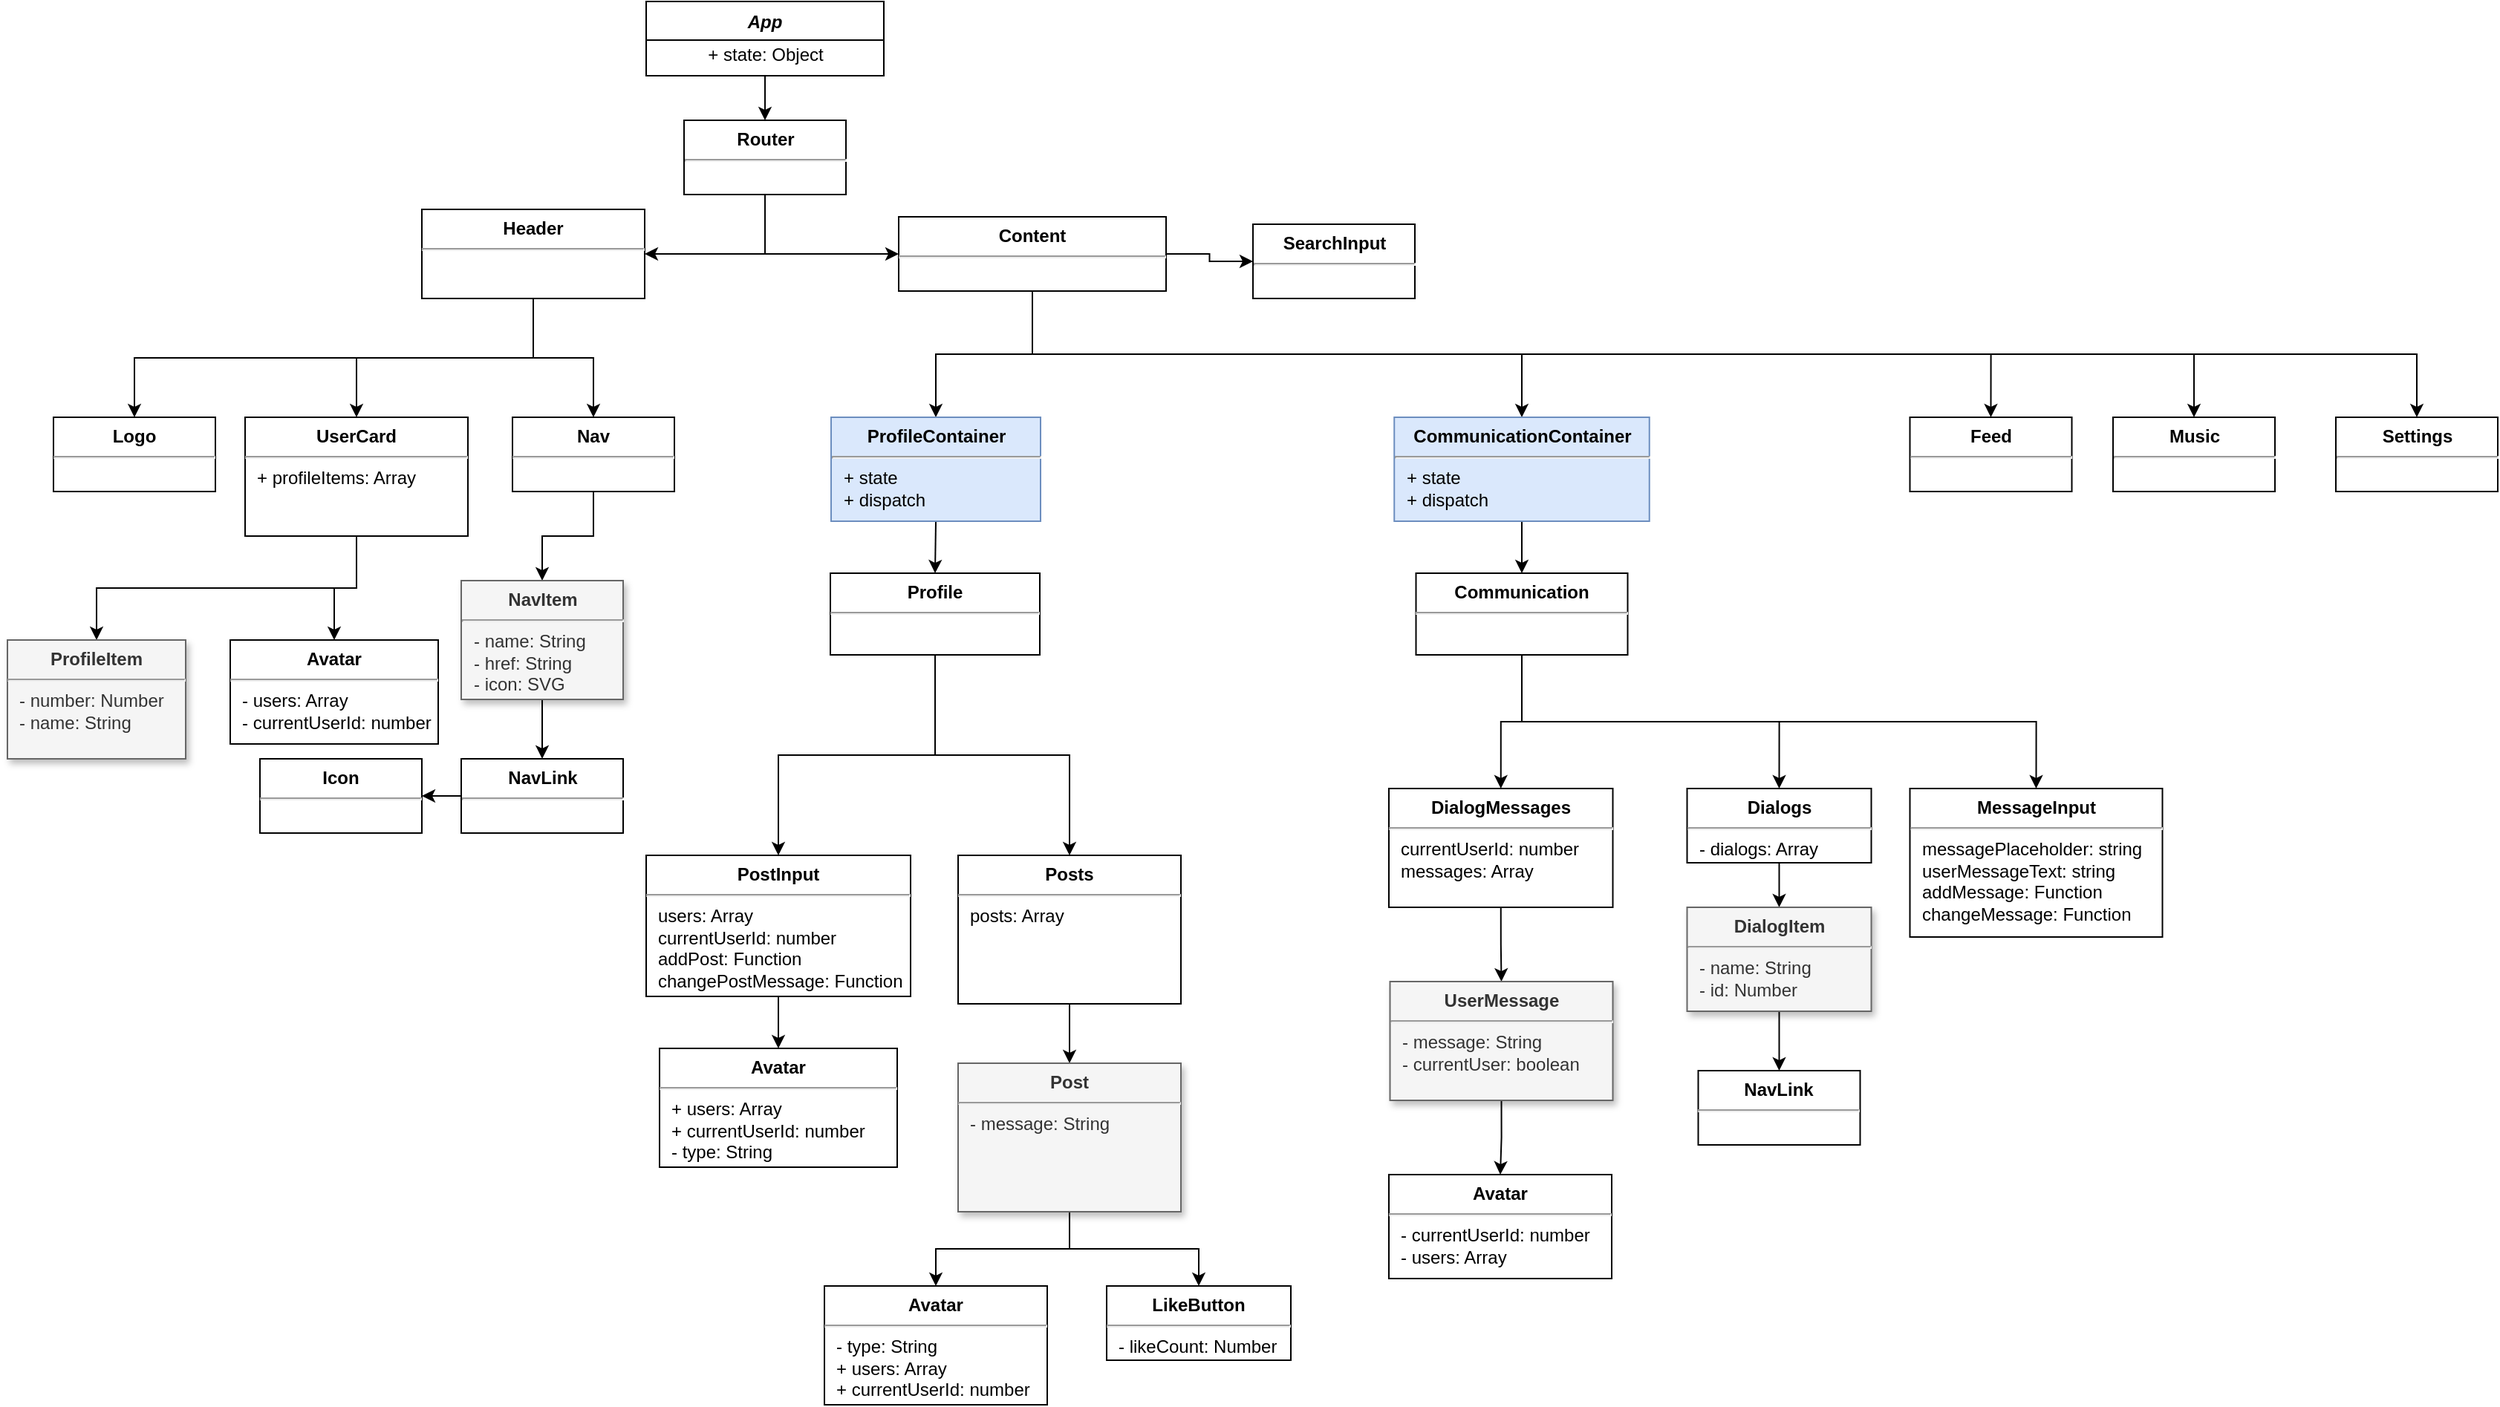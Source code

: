 <mxfile version="14.4.7" type="github">
  <diagram id="C5RBs43oDa-KdzZeNtuy" name="Page-1">
    <mxGraphModel dx="2178" dy="923" grid="1" gridSize="10" guides="1" tooltips="1" connect="1" arrows="1" fold="1" page="1" pageScale="1" pageWidth="827" pageHeight="1169" math="0" shadow="0">
      <root>
        <mxCell id="WIyWlLk6GJQsqaUBKTNV-0" />
        <mxCell id="WIyWlLk6GJQsqaUBKTNV-1" parent="WIyWlLk6GJQsqaUBKTNV-0" />
        <mxCell id="IoR6Snpq3EkC3o9elw1q-48" style="edgeStyle=orthogonalEdgeStyle;rounded=0;orthogonalLoop=1;jettySize=auto;html=1;exitX=0.5;exitY=1;exitDx=0;exitDy=0;entryX=0.5;entryY=0;entryDx=0;entryDy=0;" edge="1" parent="WIyWlLk6GJQsqaUBKTNV-1" source="zkfFHV4jXpPFQw0GAbJ--0" target="IoR6Snpq3EkC3o9elw1q-46">
          <mxGeometry relative="1" as="geometry" />
        </mxCell>
        <mxCell id="zkfFHV4jXpPFQw0GAbJ--0" value="App" style="swimlane;fontStyle=3;align=center;verticalAlign=top;childLayout=stackLayout;horizontal=1;startSize=26;horizontalStack=0;resizeParent=1;resizeLast=0;collapsible=1;marginBottom=0;rounded=0;shadow=0;strokeWidth=1;" parent="WIyWlLk6GJQsqaUBKTNV-1" vertex="1">
          <mxGeometry x="290" y="10" width="160" height="50" as="geometry">
            <mxRectangle x="230" y="140" width="160" height="26" as="alternateBounds" />
          </mxGeometry>
        </mxCell>
        <mxCell id="IoR6Snpq3EkC3o9elw1q-10" value="+ state: Object" style="text;html=1;align=center;verticalAlign=middle;resizable=0;points=[];autosize=1;" vertex="1" parent="zkfFHV4jXpPFQw0GAbJ--0">
          <mxGeometry y="26" width="160" height="20" as="geometry" />
        </mxCell>
        <mxCell id="IoR6Snpq3EkC3o9elw1q-23" style="edgeStyle=orthogonalEdgeStyle;rounded=0;orthogonalLoop=1;jettySize=auto;html=1;exitX=0.5;exitY=1;exitDx=0;exitDy=0;entryX=0.5;entryY=0;entryDx=0;entryDy=0;" edge="1" parent="WIyWlLk6GJQsqaUBKTNV-1" source="IoR6Snpq3EkC3o9elw1q-1" target="IoR6Snpq3EkC3o9elw1q-8">
          <mxGeometry relative="1" as="geometry" />
        </mxCell>
        <mxCell id="IoR6Snpq3EkC3o9elw1q-24" style="edgeStyle=orthogonalEdgeStyle;rounded=0;orthogonalLoop=1;jettySize=auto;html=1;exitX=0.5;exitY=1;exitDx=0;exitDy=0;entryX=0.5;entryY=0;entryDx=0;entryDy=0;" edge="1" parent="WIyWlLk6GJQsqaUBKTNV-1" source="IoR6Snpq3EkC3o9elw1q-1" target="IoR6Snpq3EkC3o9elw1q-11">
          <mxGeometry relative="1" as="geometry" />
        </mxCell>
        <mxCell id="IoR6Snpq3EkC3o9elw1q-25" style="edgeStyle=orthogonalEdgeStyle;rounded=0;orthogonalLoop=1;jettySize=auto;html=1;exitX=0.5;exitY=1;exitDx=0;exitDy=0;entryX=0.5;entryY=0;entryDx=0;entryDy=0;" edge="1" parent="WIyWlLk6GJQsqaUBKTNV-1" source="IoR6Snpq3EkC3o9elw1q-1" target="IoR6Snpq3EkC3o9elw1q-13">
          <mxGeometry relative="1" as="geometry" />
        </mxCell>
        <mxCell id="IoR6Snpq3EkC3o9elw1q-1" value="&lt;p style=&quot;margin: 0px ; margin-top: 6px ; text-align: center&quot;&gt;&lt;b&gt;Header&lt;/b&gt;&lt;/p&gt;&lt;hr&gt;&lt;p style=&quot;margin: 0px ; margin-left: 8px&quot;&gt;&lt;br&gt;&lt;/p&gt;" style="align=left;overflow=fill;html=1;dropTarget=0;" vertex="1" parent="WIyWlLk6GJQsqaUBKTNV-1">
          <mxGeometry x="139" y="150" width="150" height="60" as="geometry" />
        </mxCell>
        <mxCell id="IoR6Snpq3EkC3o9elw1q-52" style="edgeStyle=orthogonalEdgeStyle;rounded=0;orthogonalLoop=1;jettySize=auto;html=1;exitX=1;exitY=0.5;exitDx=0;exitDy=0;entryX=0;entryY=0.5;entryDx=0;entryDy=0;" edge="1" parent="WIyWlLk6GJQsqaUBKTNV-1" source="IoR6Snpq3EkC3o9elw1q-4" target="IoR6Snpq3EkC3o9elw1q-51">
          <mxGeometry relative="1" as="geometry" />
        </mxCell>
        <mxCell id="IoR6Snpq3EkC3o9elw1q-58" style="edgeStyle=orthogonalEdgeStyle;rounded=0;orthogonalLoop=1;jettySize=auto;html=1;exitX=0.5;exitY=1;exitDx=0;exitDy=0;entryX=0.5;entryY=0;entryDx=0;entryDy=0;" edge="1" parent="WIyWlLk6GJQsqaUBKTNV-1" source="IoR6Snpq3EkC3o9elw1q-4" target="IoR6Snpq3EkC3o9elw1q-57">
          <mxGeometry relative="1" as="geometry" />
        </mxCell>
        <mxCell id="IoR6Snpq3EkC3o9elw1q-59" style="edgeStyle=orthogonalEdgeStyle;rounded=0;orthogonalLoop=1;jettySize=auto;html=1;exitX=0.5;exitY=1;exitDx=0;exitDy=0;entryX=0.5;entryY=0;entryDx=0;entryDy=0;" edge="1" parent="WIyWlLk6GJQsqaUBKTNV-1" source="IoR6Snpq3EkC3o9elw1q-4" target="IoR6Snpq3EkC3o9elw1q-56">
          <mxGeometry relative="1" as="geometry" />
        </mxCell>
        <mxCell id="IoR6Snpq3EkC3o9elw1q-60" style="edgeStyle=orthogonalEdgeStyle;rounded=0;orthogonalLoop=1;jettySize=auto;html=1;exitX=0.5;exitY=1;exitDx=0;exitDy=0;entryX=0.5;entryY=0;entryDx=0;entryDy=0;" edge="1" parent="WIyWlLk6GJQsqaUBKTNV-1" source="IoR6Snpq3EkC3o9elw1q-4" target="IoR6Snpq3EkC3o9elw1q-55">
          <mxGeometry relative="1" as="geometry" />
        </mxCell>
        <mxCell id="IoR6Snpq3EkC3o9elw1q-95" style="edgeStyle=orthogonalEdgeStyle;rounded=0;orthogonalLoop=1;jettySize=auto;html=1;exitX=0.5;exitY=1;exitDx=0;exitDy=0;entryX=0.5;entryY=0;entryDx=0;entryDy=0;" edge="1" parent="WIyWlLk6GJQsqaUBKTNV-1" source="IoR6Snpq3EkC3o9elw1q-4" target="IoR6Snpq3EkC3o9elw1q-94">
          <mxGeometry relative="1" as="geometry" />
        </mxCell>
        <mxCell id="IoR6Snpq3EkC3o9elw1q-98" style="edgeStyle=orthogonalEdgeStyle;rounded=0;orthogonalLoop=1;jettySize=auto;html=1;exitX=0.5;exitY=1;exitDx=0;exitDy=0;entryX=0.5;entryY=0;entryDx=0;entryDy=0;" edge="1" parent="WIyWlLk6GJQsqaUBKTNV-1" source="IoR6Snpq3EkC3o9elw1q-4" target="IoR6Snpq3EkC3o9elw1q-97">
          <mxGeometry relative="1" as="geometry" />
        </mxCell>
        <mxCell id="IoR6Snpq3EkC3o9elw1q-4" value="&lt;p style=&quot;margin: 0px ; margin-top: 6px ; text-align: center&quot;&gt;&lt;b&gt;Content&lt;/b&gt;&lt;/p&gt;&lt;hr&gt;&lt;p style=&quot;margin: 0px ; margin-left: 8px&quot;&gt;&lt;br&gt;&lt;/p&gt;" style="align=left;overflow=fill;html=1;dropTarget=0;" vertex="1" parent="WIyWlLk6GJQsqaUBKTNV-1">
          <mxGeometry x="460" y="155" width="180" height="50" as="geometry" />
        </mxCell>
        <mxCell id="IoR6Snpq3EkC3o9elw1q-8" value="&lt;p style=&quot;margin: 0px ; margin-top: 6px ; text-align: center&quot;&gt;&lt;b&gt;Logo&lt;/b&gt;&lt;/p&gt;&lt;hr&gt;&lt;p style=&quot;margin: 0px ; margin-left: 8px&quot;&gt;&lt;br&gt;&lt;/p&gt;" style="align=left;overflow=fill;html=1;dropTarget=0;" vertex="1" parent="WIyWlLk6GJQsqaUBKTNV-1">
          <mxGeometry x="-109" y="290" width="109" height="50" as="geometry" />
        </mxCell>
        <mxCell id="IoR6Snpq3EkC3o9elw1q-32" style="edgeStyle=orthogonalEdgeStyle;rounded=0;orthogonalLoop=1;jettySize=auto;html=1;exitX=0.5;exitY=1;exitDx=0;exitDy=0;entryX=0.5;entryY=0;entryDx=0;entryDy=0;" edge="1" parent="WIyWlLk6GJQsqaUBKTNV-1" source="IoR6Snpq3EkC3o9elw1q-11" target="IoR6Snpq3EkC3o9elw1q-30">
          <mxGeometry relative="1" as="geometry" />
        </mxCell>
        <mxCell id="IoR6Snpq3EkC3o9elw1q-33" style="edgeStyle=orthogonalEdgeStyle;rounded=0;orthogonalLoop=1;jettySize=auto;html=1;exitX=0.5;exitY=1;exitDx=0;exitDy=0;entryX=0.5;entryY=0;entryDx=0;entryDy=0;" edge="1" parent="WIyWlLk6GJQsqaUBKTNV-1" source="IoR6Snpq3EkC3o9elw1q-11" target="IoR6Snpq3EkC3o9elw1q-28">
          <mxGeometry relative="1" as="geometry" />
        </mxCell>
        <mxCell id="IoR6Snpq3EkC3o9elw1q-11" value="&lt;p style=&quot;margin: 0px ; margin-top: 6px ; text-align: center&quot;&gt;&lt;b&gt;UserCard&lt;/b&gt;&lt;/p&gt;&lt;hr&gt;&lt;p style=&quot;margin: 0px ; margin-left: 8px&quot;&gt;+ profileItems: Array&lt;/p&gt;" style="align=left;overflow=fill;html=1;dropTarget=0;" vertex="1" parent="WIyWlLk6GJQsqaUBKTNV-1">
          <mxGeometry x="20" y="290" width="150" height="80" as="geometry" />
        </mxCell>
        <mxCell id="IoR6Snpq3EkC3o9elw1q-39" style="edgeStyle=orthogonalEdgeStyle;rounded=0;orthogonalLoop=1;jettySize=auto;html=1;exitX=0.5;exitY=1;exitDx=0;exitDy=0;entryX=0.5;entryY=0;entryDx=0;entryDy=0;" edge="1" parent="WIyWlLk6GJQsqaUBKTNV-1" source="IoR6Snpq3EkC3o9elw1q-13" target="IoR6Snpq3EkC3o9elw1q-37">
          <mxGeometry relative="1" as="geometry" />
        </mxCell>
        <mxCell id="IoR6Snpq3EkC3o9elw1q-13" value="&lt;p style=&quot;margin: 0px ; margin-top: 6px ; text-align: center&quot;&gt;&lt;b&gt;Nav&lt;/b&gt;&lt;/p&gt;&lt;hr&gt;&lt;p style=&quot;margin: 0px ; margin-left: 8px&quot;&gt;&lt;br&gt;&lt;/p&gt;" style="align=left;overflow=fill;html=1;dropTarget=0;" vertex="1" parent="WIyWlLk6GJQsqaUBKTNV-1">
          <mxGeometry x="200" y="290" width="109" height="50" as="geometry" />
        </mxCell>
        <mxCell id="IoR6Snpq3EkC3o9elw1q-28" value="&lt;p style=&quot;margin: 0px ; margin-top: 6px ; text-align: center&quot;&gt;&lt;b&gt;ProfileItem&lt;/b&gt;&lt;/p&gt;&lt;hr&gt;&lt;p style=&quot;margin: 0px ; margin-left: 8px&quot;&gt;- number: Number&lt;/p&gt;&lt;p style=&quot;margin: 0px ; margin-left: 8px&quot;&gt;- name: String&lt;/p&gt;" style="align=left;overflow=fill;html=1;dropTarget=0;rounded=0;glass=0;shadow=1;sketch=0;fillColor=#f5f5f5;strokeColor=#666666;fontColor=#333333;" vertex="1" parent="WIyWlLk6GJQsqaUBKTNV-1">
          <mxGeometry x="-140" y="440" width="120" height="80" as="geometry" />
        </mxCell>
        <mxCell id="IoR6Snpq3EkC3o9elw1q-30" value="&lt;p style=&quot;margin: 0px ; margin-top: 6px ; text-align: center&quot;&gt;&lt;b&gt;Avatar&lt;/b&gt;&lt;/p&gt;&lt;hr&gt;&lt;p style=&quot;margin: 0px ; margin-left: 8px&quot;&gt;- users: Array&lt;/p&gt;&lt;p style=&quot;margin: 0px ; margin-left: 8px&quot;&gt;- currentUserId: number&lt;/p&gt;" style="align=left;overflow=fill;html=1;dropTarget=0;" vertex="1" parent="WIyWlLk6GJQsqaUBKTNV-1">
          <mxGeometry x="10" y="440" width="140" height="70" as="geometry" />
        </mxCell>
        <mxCell id="IoR6Snpq3EkC3o9elw1q-42" style="edgeStyle=orthogonalEdgeStyle;rounded=0;orthogonalLoop=1;jettySize=auto;html=1;exitX=0.5;exitY=1;exitDx=0;exitDy=0;entryX=0.5;entryY=0;entryDx=0;entryDy=0;" edge="1" parent="WIyWlLk6GJQsqaUBKTNV-1" source="IoR6Snpq3EkC3o9elw1q-37" target="IoR6Snpq3EkC3o9elw1q-40">
          <mxGeometry relative="1" as="geometry" />
        </mxCell>
        <mxCell id="IoR6Snpq3EkC3o9elw1q-37" value="&lt;p style=&quot;margin: 0px ; margin-top: 6px ; text-align: center&quot;&gt;&lt;b&gt;NavItem&lt;/b&gt;&lt;/p&gt;&lt;hr&gt;&lt;p style=&quot;margin: 0px ; margin-left: 8px&quot;&gt;- name: String&lt;/p&gt;&lt;p style=&quot;margin: 0px ; margin-left: 8px&quot;&gt;- href: String&lt;/p&gt;&lt;p style=&quot;margin: 0px ; margin-left: 8px&quot;&gt;- icon: SVG&lt;/p&gt;" style="align=left;overflow=fill;html=1;dropTarget=0;shadow=1;fillColor=#f5f5f5;strokeColor=#666666;fontColor=#333333;" vertex="1" parent="WIyWlLk6GJQsqaUBKTNV-1">
          <mxGeometry x="165.5" y="400" width="109" height="80" as="geometry" />
        </mxCell>
        <mxCell id="IoR6Snpq3EkC3o9elw1q-45" style="edgeStyle=orthogonalEdgeStyle;rounded=0;orthogonalLoop=1;jettySize=auto;html=1;exitX=0;exitY=0.5;exitDx=0;exitDy=0;entryX=1;entryY=0.5;entryDx=0;entryDy=0;" edge="1" parent="WIyWlLk6GJQsqaUBKTNV-1" source="IoR6Snpq3EkC3o9elw1q-40" target="IoR6Snpq3EkC3o9elw1q-43">
          <mxGeometry relative="1" as="geometry" />
        </mxCell>
        <mxCell id="IoR6Snpq3EkC3o9elw1q-40" value="&lt;p style=&quot;margin: 0px ; margin-top: 6px ; text-align: center&quot;&gt;&lt;b&gt;NavLink&lt;/b&gt;&lt;/p&gt;&lt;hr&gt;&lt;p style=&quot;margin: 0px ; margin-left: 8px&quot;&gt;&lt;br&gt;&lt;/p&gt;" style="align=left;overflow=fill;html=1;dropTarget=0;shadow=0;" vertex="1" parent="WIyWlLk6GJQsqaUBKTNV-1">
          <mxGeometry x="165.5" y="520" width="109" height="50" as="geometry" />
        </mxCell>
        <mxCell id="IoR6Snpq3EkC3o9elw1q-43" value="&lt;p style=&quot;margin: 0px ; margin-top: 6px ; text-align: center&quot;&gt;&lt;b&gt;Icon&lt;/b&gt;&lt;/p&gt;&lt;hr&gt;&lt;p style=&quot;margin: 0px ; margin-left: 8px&quot;&gt;&lt;br&gt;&lt;/p&gt;" style="align=left;overflow=fill;html=1;dropTarget=0;shadow=0;" vertex="1" parent="WIyWlLk6GJQsqaUBKTNV-1">
          <mxGeometry x="30" y="520" width="109" height="50" as="geometry" />
        </mxCell>
        <mxCell id="IoR6Snpq3EkC3o9elw1q-49" style="edgeStyle=orthogonalEdgeStyle;rounded=0;orthogonalLoop=1;jettySize=auto;html=1;exitX=0.5;exitY=1;exitDx=0;exitDy=0;entryX=1;entryY=0.5;entryDx=0;entryDy=0;" edge="1" parent="WIyWlLk6GJQsqaUBKTNV-1" source="IoR6Snpq3EkC3o9elw1q-46" target="IoR6Snpq3EkC3o9elw1q-1">
          <mxGeometry relative="1" as="geometry" />
        </mxCell>
        <mxCell id="IoR6Snpq3EkC3o9elw1q-50" style="edgeStyle=orthogonalEdgeStyle;rounded=0;orthogonalLoop=1;jettySize=auto;html=1;exitX=0.5;exitY=1;exitDx=0;exitDy=0;entryX=0;entryY=0.5;entryDx=0;entryDy=0;" edge="1" parent="WIyWlLk6GJQsqaUBKTNV-1" source="IoR6Snpq3EkC3o9elw1q-46" target="IoR6Snpq3EkC3o9elw1q-4">
          <mxGeometry relative="1" as="geometry" />
        </mxCell>
        <mxCell id="IoR6Snpq3EkC3o9elw1q-46" value="&lt;p style=&quot;margin: 0px ; margin-top: 6px ; text-align: center&quot;&gt;&lt;b&gt;Router&lt;/b&gt;&lt;/p&gt;&lt;hr&gt;&lt;p style=&quot;margin: 0px ; margin-left: 8px&quot;&gt;&lt;br&gt;&lt;/p&gt;" style="align=left;overflow=fill;html=1;dropTarget=0;" vertex="1" parent="WIyWlLk6GJQsqaUBKTNV-1">
          <mxGeometry x="315.5" y="90" width="109" height="50" as="geometry" />
        </mxCell>
        <mxCell id="IoR6Snpq3EkC3o9elw1q-51" value="&lt;p style=&quot;margin: 0px ; margin-top: 6px ; text-align: center&quot;&gt;&lt;b&gt;SearchInput&lt;/b&gt;&lt;/p&gt;&lt;hr&gt;&lt;p style=&quot;margin: 0px ; margin-left: 8px&quot;&gt;&lt;br&gt;&lt;/p&gt;" style="align=left;overflow=fill;html=1;dropTarget=0;" vertex="1" parent="WIyWlLk6GJQsqaUBKTNV-1">
          <mxGeometry x="698.5" y="160" width="109" height="50" as="geometry" />
        </mxCell>
        <mxCell id="IoR6Snpq3EkC3o9elw1q-64" style="edgeStyle=orthogonalEdgeStyle;rounded=0;orthogonalLoop=1;jettySize=auto;html=1;exitX=0.5;exitY=1;exitDx=0;exitDy=0;" edge="1" parent="WIyWlLk6GJQsqaUBKTNV-1" source="IoR6Snpq3EkC3o9elw1q-53" target="IoR6Snpq3EkC3o9elw1q-63">
          <mxGeometry relative="1" as="geometry" />
        </mxCell>
        <mxCell id="IoR6Snpq3EkC3o9elw1q-70" style="edgeStyle=orthogonalEdgeStyle;rounded=0;orthogonalLoop=1;jettySize=auto;html=1;exitX=0.5;exitY=1;exitDx=0;exitDy=0;entryX=0.5;entryY=0;entryDx=0;entryDy=0;" edge="1" parent="WIyWlLk6GJQsqaUBKTNV-1" source="IoR6Snpq3EkC3o9elw1q-53" target="IoR6Snpq3EkC3o9elw1q-69">
          <mxGeometry relative="1" as="geometry" />
        </mxCell>
        <mxCell id="IoR6Snpq3EkC3o9elw1q-53" value="&lt;p style=&quot;margin: 0px ; margin-top: 6px ; text-align: center&quot;&gt;&lt;b&gt;Profile&lt;/b&gt;&lt;/p&gt;&lt;hr&gt;&lt;p style=&quot;margin: 0px ; margin-left: 8px&quot;&gt;&lt;br&gt;&lt;/p&gt;" style="align=left;overflow=fill;html=1;dropTarget=0;" vertex="1" parent="WIyWlLk6GJQsqaUBKTNV-1">
          <mxGeometry x="414" y="395" width="141" height="55" as="geometry" />
        </mxCell>
        <mxCell id="IoR6Snpq3EkC3o9elw1q-76" style="edgeStyle=orthogonalEdgeStyle;rounded=0;orthogonalLoop=1;jettySize=auto;html=1;exitX=0.5;exitY=1;exitDx=0;exitDy=0;entryX=0.5;entryY=0;entryDx=0;entryDy=0;" edge="1" parent="WIyWlLk6GJQsqaUBKTNV-1" source="IoR6Snpq3EkC3o9elw1q-54" target="IoR6Snpq3EkC3o9elw1q-75">
          <mxGeometry relative="1" as="geometry" />
        </mxCell>
        <mxCell id="IoR6Snpq3EkC3o9elw1q-78" style="edgeStyle=orthogonalEdgeStyle;rounded=0;orthogonalLoop=1;jettySize=auto;html=1;exitX=0.5;exitY=1;exitDx=0;exitDy=0;entryX=0.5;entryY=0;entryDx=0;entryDy=0;" edge="1" parent="WIyWlLk6GJQsqaUBKTNV-1" source="IoR6Snpq3EkC3o9elw1q-54" target="IoR6Snpq3EkC3o9elw1q-77">
          <mxGeometry relative="1" as="geometry" />
        </mxCell>
        <mxCell id="IoR6Snpq3EkC3o9elw1q-89" style="edgeStyle=orthogonalEdgeStyle;rounded=0;orthogonalLoop=1;jettySize=auto;html=1;exitX=0.5;exitY=1;exitDx=0;exitDy=0;entryX=0.5;entryY=0;entryDx=0;entryDy=0;" edge="1" parent="WIyWlLk6GJQsqaUBKTNV-1" source="IoR6Snpq3EkC3o9elw1q-54" target="IoR6Snpq3EkC3o9elw1q-88">
          <mxGeometry relative="1" as="geometry" />
        </mxCell>
        <mxCell id="IoR6Snpq3EkC3o9elw1q-54" value="&lt;p style=&quot;margin: 0px ; margin-top: 6px ; text-align: center&quot;&gt;&lt;b&gt;Communication&lt;/b&gt;&lt;/p&gt;&lt;hr&gt;&lt;p style=&quot;margin: 0px ; margin-left: 8px&quot;&gt;&lt;br&gt;&lt;/p&gt;" style="align=left;overflow=fill;html=1;dropTarget=0;" vertex="1" parent="WIyWlLk6GJQsqaUBKTNV-1">
          <mxGeometry x="808.25" y="395" width="142.5" height="55" as="geometry" />
        </mxCell>
        <mxCell id="IoR6Snpq3EkC3o9elw1q-55" value="&lt;p style=&quot;margin: 0px ; margin-top: 6px ; text-align: center&quot;&gt;&lt;b&gt;Feed&lt;/b&gt;&lt;/p&gt;&lt;hr&gt;&lt;p style=&quot;margin: 0px ; margin-left: 8px&quot;&gt;&lt;br&gt;&lt;/p&gt;" style="align=left;overflow=fill;html=1;dropTarget=0;" vertex="1" parent="WIyWlLk6GJQsqaUBKTNV-1">
          <mxGeometry x="1140.75" y="290" width="109" height="50" as="geometry" />
        </mxCell>
        <mxCell id="IoR6Snpq3EkC3o9elw1q-56" value="&lt;p style=&quot;margin: 0px ; margin-top: 6px ; text-align: center&quot;&gt;&lt;b&gt;Music&lt;/b&gt;&lt;/p&gt;&lt;hr&gt;&lt;p style=&quot;margin: 0px ; margin-left: 8px&quot;&gt;&lt;br&gt;&lt;/p&gt;" style="align=left;overflow=fill;html=1;dropTarget=0;" vertex="1" parent="WIyWlLk6GJQsqaUBKTNV-1">
          <mxGeometry x="1277.5" y="290" width="109" height="50" as="geometry" />
        </mxCell>
        <mxCell id="IoR6Snpq3EkC3o9elw1q-57" value="&lt;p style=&quot;margin: 0px ; margin-top: 6px ; text-align: center&quot;&gt;&lt;b&gt;Settings&lt;/b&gt;&lt;/p&gt;&lt;hr&gt;&lt;p style=&quot;margin: 0px ; margin-left: 8px&quot;&gt;&lt;br&gt;&lt;/p&gt;" style="align=left;overflow=fill;html=1;dropTarget=0;" vertex="1" parent="WIyWlLk6GJQsqaUBKTNV-1">
          <mxGeometry x="1427.5" y="290" width="109" height="50" as="geometry" />
        </mxCell>
        <mxCell id="IoR6Snpq3EkC3o9elw1q-66" style="edgeStyle=orthogonalEdgeStyle;rounded=0;orthogonalLoop=1;jettySize=auto;html=1;exitX=0.5;exitY=1;exitDx=0;exitDy=0;entryX=0.5;entryY=0;entryDx=0;entryDy=0;" edge="1" parent="WIyWlLk6GJQsqaUBKTNV-1" source="IoR6Snpq3EkC3o9elw1q-63" target="IoR6Snpq3EkC3o9elw1q-65">
          <mxGeometry relative="1" as="geometry" />
        </mxCell>
        <mxCell id="IoR6Snpq3EkC3o9elw1q-63" value="&lt;p style=&quot;margin: 0px ; margin-top: 6px ; text-align: center&quot;&gt;&lt;b&gt;PostInput&lt;/b&gt;&lt;/p&gt;&lt;hr&gt;&lt;p style=&quot;margin: 0px 0px 0px 8px&quot;&gt;users: Array&lt;/p&gt;&lt;p style=&quot;margin: 0px 0px 0px 8px&quot;&gt;currentUserId: number&lt;/p&gt;&lt;p style=&quot;margin: 0px 0px 0px 8px&quot;&gt;addPost: Function&lt;/p&gt;&lt;p style=&quot;margin: 0px 0px 0px 8px&quot;&gt;changePostMessage: Function&lt;/p&gt;" style="align=left;overflow=fill;html=1;dropTarget=0;" vertex="1" parent="WIyWlLk6GJQsqaUBKTNV-1">
          <mxGeometry x="290" y="585" width="178" height="95" as="geometry" />
        </mxCell>
        <mxCell id="IoR6Snpq3EkC3o9elw1q-65" value="&lt;p style=&quot;margin: 0px ; margin-top: 6px ; text-align: center&quot;&gt;&lt;b&gt;Avatar&lt;/b&gt;&lt;/p&gt;&lt;hr&gt;&lt;p style=&quot;margin: 0px 0px 0px 8px&quot;&gt;+ users: Array&lt;/p&gt;&lt;p style=&quot;margin: 0px 0px 0px 8px&quot;&gt;+ currentUserId: number&lt;/p&gt;&lt;p style=&quot;margin: 0px 0px 0px 8px&quot;&gt;- type: String&lt;/p&gt;" style="align=left;overflow=fill;html=1;dropTarget=0;" vertex="1" parent="WIyWlLk6GJQsqaUBKTNV-1">
          <mxGeometry x="299" y="715" width="160" height="80" as="geometry" />
        </mxCell>
        <mxCell id="IoR6Snpq3EkC3o9elw1q-93" style="edgeStyle=orthogonalEdgeStyle;rounded=0;orthogonalLoop=1;jettySize=auto;html=1;exitX=0.5;exitY=1;exitDx=0;exitDy=0;entryX=0.5;entryY=0;entryDx=0;entryDy=0;" edge="1" parent="WIyWlLk6GJQsqaUBKTNV-1" source="IoR6Snpq3EkC3o9elw1q-69" target="IoR6Snpq3EkC3o9elw1q-90">
          <mxGeometry relative="1" as="geometry" />
        </mxCell>
        <mxCell id="IoR6Snpq3EkC3o9elw1q-69" value="&lt;p style=&quot;margin: 0px ; margin-top: 6px ; text-align: center&quot;&gt;&lt;b&gt;Posts&lt;/b&gt;&lt;/p&gt;&lt;hr&gt;&lt;p style=&quot;margin: 0px ; margin-left: 8px&quot;&gt;posts: Array&lt;/p&gt;" style="align=left;overflow=fill;html=1;dropTarget=0;shadow=0;" vertex="1" parent="WIyWlLk6GJQsqaUBKTNV-1">
          <mxGeometry x="500" y="585" width="150" height="100" as="geometry" />
        </mxCell>
        <mxCell id="IoR6Snpq3EkC3o9elw1q-71" value="&lt;p style=&quot;margin: 0px ; margin-top: 6px ; text-align: center&quot;&gt;&lt;b&gt;Avatar&lt;/b&gt;&lt;/p&gt;&lt;hr&gt;&lt;p style=&quot;margin: 0px ; margin-left: 8px&quot;&gt;- type: String&lt;/p&gt;&lt;p style=&quot;margin: 0px 0px 0px 8px&quot;&gt;+ users: Array&lt;/p&gt;&lt;p style=&quot;margin: 0px 0px 0px 8px&quot;&gt;+ currentUserId: number&lt;/p&gt;" style="align=left;overflow=fill;html=1;dropTarget=0;" vertex="1" parent="WIyWlLk6GJQsqaUBKTNV-1">
          <mxGeometry x="410" y="875" width="150" height="80" as="geometry" />
        </mxCell>
        <mxCell id="IoR6Snpq3EkC3o9elw1q-73" value="&lt;p style=&quot;margin: 0px ; margin-top: 6px ; text-align: center&quot;&gt;&lt;b&gt;LikeButton&lt;/b&gt;&lt;/p&gt;&lt;hr&gt;&lt;p style=&quot;margin: 0px ; margin-left: 8px&quot;&gt;- likeCount: Number&lt;/p&gt;" style="align=left;overflow=fill;html=1;dropTarget=0;" vertex="1" parent="WIyWlLk6GJQsqaUBKTNV-1">
          <mxGeometry x="600" y="875" width="124" height="50" as="geometry" />
        </mxCell>
        <mxCell id="IoR6Snpq3EkC3o9elw1q-80" style="edgeStyle=orthogonalEdgeStyle;rounded=0;orthogonalLoop=1;jettySize=auto;html=1;exitX=0.5;exitY=1;exitDx=0;exitDy=0;entryX=0.5;entryY=0;entryDx=0;entryDy=0;" edge="1" parent="WIyWlLk6GJQsqaUBKTNV-1" source="IoR6Snpq3EkC3o9elw1q-75" target="IoR6Snpq3EkC3o9elw1q-79">
          <mxGeometry relative="1" as="geometry" />
        </mxCell>
        <mxCell id="IoR6Snpq3EkC3o9elw1q-75" value="&lt;p style=&quot;margin: 0px ; margin-top: 6px ; text-align: center&quot;&gt;&lt;b&gt;DialogMessages&lt;/b&gt;&lt;/p&gt;&lt;hr&gt;&lt;p style=&quot;margin: 0px ; margin-left: 8px&quot;&gt;currentUserId: number&lt;/p&gt;&lt;p style=&quot;margin: 0px ; margin-left: 8px&quot;&gt;messages: Array&lt;/p&gt;" style="align=left;overflow=fill;html=1;dropTarget=0;" vertex="1" parent="WIyWlLk6GJQsqaUBKTNV-1">
          <mxGeometry x="790" y="540" width="150.75" height="80" as="geometry" />
        </mxCell>
        <mxCell id="IoR6Snpq3EkC3o9elw1q-82" style="edgeStyle=orthogonalEdgeStyle;rounded=0;orthogonalLoop=1;jettySize=auto;html=1;exitX=0.5;exitY=1;exitDx=0;exitDy=0;entryX=0.5;entryY=0;entryDx=0;entryDy=0;" edge="1" parent="WIyWlLk6GJQsqaUBKTNV-1" source="IoR6Snpq3EkC3o9elw1q-77" target="IoR6Snpq3EkC3o9elw1q-81">
          <mxGeometry relative="1" as="geometry" />
        </mxCell>
        <mxCell id="IoR6Snpq3EkC3o9elw1q-77" value="&lt;p style=&quot;margin: 0px ; margin-top: 6px ; text-align: center&quot;&gt;&lt;b&gt;Dialogs&lt;/b&gt;&lt;/p&gt;&lt;hr&gt;&lt;p style=&quot;margin: 0px ; margin-left: 8px&quot;&gt;- dialogs: Array&lt;/p&gt;" style="align=left;overflow=fill;html=1;dropTarget=0;" vertex="1" parent="WIyWlLk6GJQsqaUBKTNV-1">
          <mxGeometry x="990.75" y="540" width="124" height="50" as="geometry" />
        </mxCell>
        <mxCell id="IoR6Snpq3EkC3o9elw1q-87" style="edgeStyle=orthogonalEdgeStyle;rounded=0;orthogonalLoop=1;jettySize=auto;html=1;exitX=0.5;exitY=1;exitDx=0;exitDy=0;entryX=0.5;entryY=0;entryDx=0;entryDy=0;" edge="1" parent="WIyWlLk6GJQsqaUBKTNV-1" source="IoR6Snpq3EkC3o9elw1q-79" target="IoR6Snpq3EkC3o9elw1q-86">
          <mxGeometry relative="1" as="geometry" />
        </mxCell>
        <mxCell id="IoR6Snpq3EkC3o9elw1q-79" value="&lt;p style=&quot;margin: 0px ; margin-top: 6px ; text-align: center&quot;&gt;&lt;b&gt;UserMessage&lt;/b&gt;&lt;/p&gt;&lt;hr&gt;&lt;p style=&quot;margin: 0px ; margin-left: 8px&quot;&gt;- message: String&lt;/p&gt;&lt;p style=&quot;margin: 0px ; margin-left: 8px&quot;&gt;- currentUser: boolean&lt;/p&gt;" style="align=left;overflow=fill;html=1;dropTarget=0;shadow=1;fillColor=#f5f5f5;strokeColor=#666666;fontColor=#333333;" vertex="1" parent="WIyWlLk6GJQsqaUBKTNV-1">
          <mxGeometry x="790.75" y="670" width="150" height="80" as="geometry" />
        </mxCell>
        <mxCell id="IoR6Snpq3EkC3o9elw1q-84" style="edgeStyle=orthogonalEdgeStyle;rounded=0;orthogonalLoop=1;jettySize=auto;html=1;exitX=0.5;exitY=1;exitDx=0;exitDy=0;entryX=0.5;entryY=0;entryDx=0;entryDy=0;" edge="1" parent="WIyWlLk6GJQsqaUBKTNV-1" source="IoR6Snpq3EkC3o9elw1q-81" target="IoR6Snpq3EkC3o9elw1q-83">
          <mxGeometry relative="1" as="geometry" />
        </mxCell>
        <mxCell id="IoR6Snpq3EkC3o9elw1q-81" value="&lt;p style=&quot;margin: 0px ; margin-top: 6px ; text-align: center&quot;&gt;&lt;b&gt;DialogItem&lt;/b&gt;&lt;/p&gt;&lt;hr&gt;&lt;p style=&quot;margin: 0px ; margin-left: 8px&quot;&gt;- name: String&lt;/p&gt;&lt;p style=&quot;margin: 0px ; margin-left: 8px&quot;&gt;- id: Number&lt;/p&gt;" style="align=left;overflow=fill;html=1;dropTarget=0;shadow=1;fillColor=#f5f5f5;strokeColor=#666666;fontColor=#333333;" vertex="1" parent="WIyWlLk6GJQsqaUBKTNV-1">
          <mxGeometry x="990.75" y="620" width="124" height="70" as="geometry" />
        </mxCell>
        <mxCell id="IoR6Snpq3EkC3o9elw1q-83" value="&lt;p style=&quot;margin: 0px ; margin-top: 6px ; text-align: center&quot;&gt;&lt;b&gt;NavLink&lt;/b&gt;&lt;/p&gt;&lt;hr&gt;&lt;p style=&quot;margin: 0px ; margin-left: 8px&quot;&gt;&lt;br&gt;&lt;/p&gt;" style="align=left;overflow=fill;html=1;dropTarget=0;shadow=0;" vertex="1" parent="WIyWlLk6GJQsqaUBKTNV-1">
          <mxGeometry x="998.25" y="730" width="109" height="50" as="geometry" />
        </mxCell>
        <mxCell id="IoR6Snpq3EkC3o9elw1q-86" value="&lt;p style=&quot;margin: 0px ; margin-top: 6px ; text-align: center&quot;&gt;&lt;b&gt;Avatar&lt;/b&gt;&lt;/p&gt;&lt;hr&gt;&lt;p style=&quot;margin: 0px ; margin-left: 8px&quot;&gt;- currentUserId: number&lt;/p&gt;&lt;p style=&quot;margin: 0px ; margin-left: 8px&quot;&gt;- users: Array&lt;/p&gt;" style="align=left;overflow=fill;html=1;dropTarget=0;" vertex="1" parent="WIyWlLk6GJQsqaUBKTNV-1">
          <mxGeometry x="790" y="800" width="150" height="70" as="geometry" />
        </mxCell>
        <mxCell id="IoR6Snpq3EkC3o9elw1q-88" value="&lt;p style=&quot;margin: 0px ; margin-top: 6px ; text-align: center&quot;&gt;&lt;b&gt;MessageInput&lt;/b&gt;&lt;/p&gt;&lt;hr&gt;&lt;p style=&quot;margin: 0px ; margin-left: 8px&quot;&gt;messagePlaceholder: string&lt;/p&gt;&lt;p style=&quot;margin: 0px ; margin-left: 8px&quot;&gt;userMessageText: string&lt;/p&gt;&lt;p style=&quot;margin: 0px ; margin-left: 8px&quot;&gt;addMessage: Function&lt;/p&gt;&lt;p style=&quot;margin: 0px ; margin-left: 8px&quot;&gt;changeMessage: Function&lt;/p&gt;" style="align=left;overflow=fill;html=1;dropTarget=0;" vertex="1" parent="WIyWlLk6GJQsqaUBKTNV-1">
          <mxGeometry x="1140.75" y="540" width="170" height="100" as="geometry" />
        </mxCell>
        <mxCell id="IoR6Snpq3EkC3o9elw1q-91" style="edgeStyle=orthogonalEdgeStyle;rounded=0;orthogonalLoop=1;jettySize=auto;html=1;exitX=0.5;exitY=1;exitDx=0;exitDy=0;entryX=0.5;entryY=0;entryDx=0;entryDy=0;" edge="1" parent="WIyWlLk6GJQsqaUBKTNV-1" source="IoR6Snpq3EkC3o9elw1q-90" target="IoR6Snpq3EkC3o9elw1q-71">
          <mxGeometry relative="1" as="geometry" />
        </mxCell>
        <mxCell id="IoR6Snpq3EkC3o9elw1q-92" style="edgeStyle=orthogonalEdgeStyle;rounded=0;orthogonalLoop=1;jettySize=auto;html=1;exitX=0.5;exitY=1;exitDx=0;exitDy=0;entryX=0.5;entryY=0;entryDx=0;entryDy=0;" edge="1" parent="WIyWlLk6GJQsqaUBKTNV-1" source="IoR6Snpq3EkC3o9elw1q-90" target="IoR6Snpq3EkC3o9elw1q-73">
          <mxGeometry relative="1" as="geometry" />
        </mxCell>
        <mxCell id="IoR6Snpq3EkC3o9elw1q-90" value="&lt;p style=&quot;margin: 0px ; margin-top: 6px ; text-align: center&quot;&gt;&lt;b&gt;Post&lt;/b&gt;&lt;/p&gt;&lt;hr&gt;&lt;p style=&quot;margin: 0px ; margin-left: 8px&quot;&gt;- message: String&lt;/p&gt;" style="align=left;overflow=fill;html=1;dropTarget=0;shadow=1;fillColor=#f5f5f5;strokeColor=#666666;fontColor=#333333;" vertex="1" parent="WIyWlLk6GJQsqaUBKTNV-1">
          <mxGeometry x="500" y="725" width="150" height="100" as="geometry" />
        </mxCell>
        <mxCell id="IoR6Snpq3EkC3o9elw1q-96" style="edgeStyle=orthogonalEdgeStyle;rounded=0;orthogonalLoop=1;jettySize=auto;html=1;exitX=0.5;exitY=1;exitDx=0;exitDy=0;entryX=0.5;entryY=0;entryDx=0;entryDy=0;" edge="1" parent="WIyWlLk6GJQsqaUBKTNV-1" source="IoR6Snpq3EkC3o9elw1q-94" target="IoR6Snpq3EkC3o9elw1q-54">
          <mxGeometry relative="1" as="geometry" />
        </mxCell>
        <mxCell id="IoR6Snpq3EkC3o9elw1q-94" value="&lt;p style=&quot;margin: 0px ; margin-top: 6px ; text-align: center&quot;&gt;&lt;b&gt;CommunicationContainer&lt;/b&gt;&lt;/p&gt;&lt;hr&gt;&lt;p style=&quot;margin: 0px ; margin-left: 8px&quot;&gt;+ state&lt;/p&gt;&lt;p style=&quot;margin: 0px ; margin-left: 8px&quot;&gt;+ dispatch&lt;/p&gt;" style="align=left;overflow=fill;html=1;dropTarget=0;fillColor=#dae8fc;strokeColor=#6c8ebf;" vertex="1" parent="WIyWlLk6GJQsqaUBKTNV-1">
          <mxGeometry x="793.62" y="290" width="171.75" height="70" as="geometry" />
        </mxCell>
        <mxCell id="IoR6Snpq3EkC3o9elw1q-99" style="edgeStyle=orthogonalEdgeStyle;rounded=0;orthogonalLoop=1;jettySize=auto;html=1;exitX=0.5;exitY=1;exitDx=0;exitDy=0;entryX=0.5;entryY=0;entryDx=0;entryDy=0;" edge="1" parent="WIyWlLk6GJQsqaUBKTNV-1" source="IoR6Snpq3EkC3o9elw1q-97" target="IoR6Snpq3EkC3o9elw1q-53">
          <mxGeometry relative="1" as="geometry" />
        </mxCell>
        <mxCell id="IoR6Snpq3EkC3o9elw1q-97" value="&lt;p style=&quot;margin: 0px ; margin-top: 6px ; text-align: center&quot;&gt;&lt;b&gt;ProfileContainer&lt;/b&gt;&lt;/p&gt;&lt;hr&gt;&lt;p style=&quot;margin: 0px ; margin-left: 8px&quot;&gt;+ state&lt;/p&gt;&lt;p style=&quot;margin: 0px ; margin-left: 8px&quot;&gt;+ dispatch&lt;/p&gt;" style="align=left;overflow=fill;html=1;dropTarget=0;fillColor=#dae8fc;strokeColor=#6c8ebf;" vertex="1" parent="WIyWlLk6GJQsqaUBKTNV-1">
          <mxGeometry x="414.5" y="290" width="141" height="70" as="geometry" />
        </mxCell>
      </root>
    </mxGraphModel>
  </diagram>
</mxfile>
